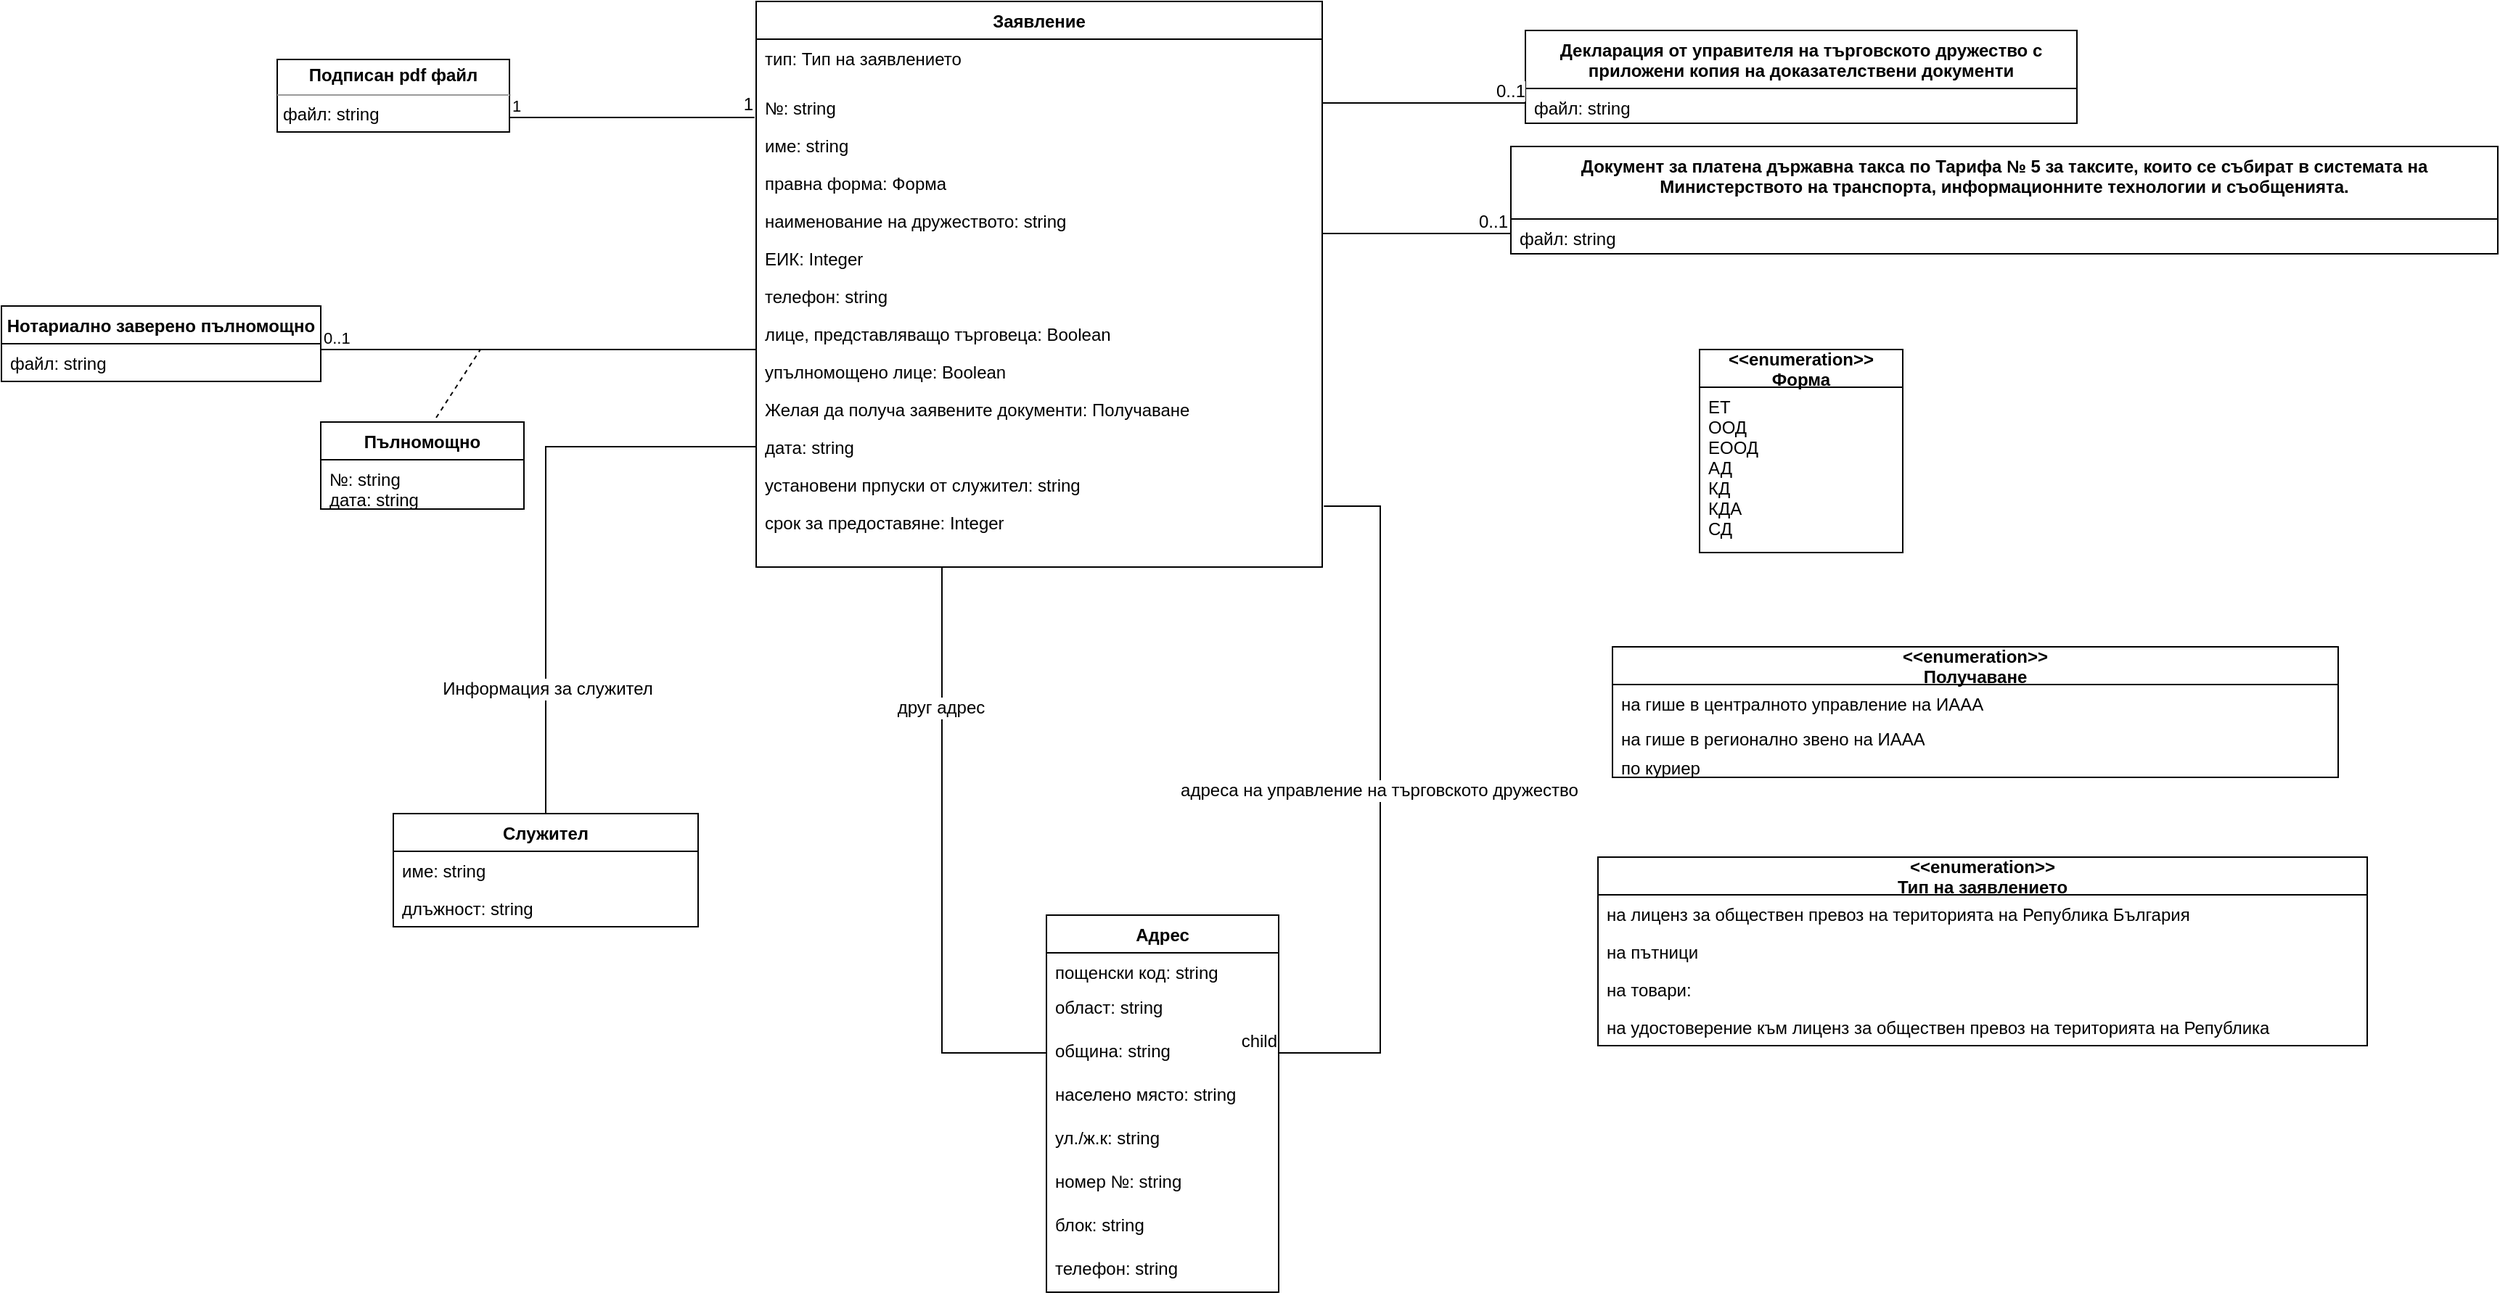 <mxfile version="20.8.10" type="device" pages="4"><diagram id="C5RBs43oDa-KdzZeNtuy" name="диаграма на класовете"><mxGraphModel dx="2640" dy="1124" grid="1" gridSize="10" guides="1" tooltips="1" connect="1" arrows="1" fold="1" page="1" pageScale="1" pageWidth="827" pageHeight="1169" math="0" shadow="0"><root><mxCell id="WIyWlLk6GJQsqaUBKTNV-0"/><mxCell id="WIyWlLk6GJQsqaUBKTNV-1" parent="WIyWlLk6GJQsqaUBKTNV-0"/><mxCell id="zkfFHV4jXpPFQw0GAbJ--0" value="Заявление" style="swimlane;fontStyle=1;align=center;verticalAlign=top;childLayout=stackLayout;horizontal=1;startSize=26;horizontalStack=0;resizeParent=1;resizeLast=0;collapsible=1;marginBottom=0;rounded=0;shadow=0;strokeWidth=1;" parent="WIyWlLk6GJQsqaUBKTNV-1" vertex="1"><mxGeometry x="-130" y="140" width="390" height="390" as="geometry"><mxRectangle x="230" y="140" width="160" height="26" as="alternateBounds"/></mxGeometry></mxCell><mxCell id="zkfFHV4jXpPFQw0GAbJ--1" value="тип: Тип на заявлението" style="text;align=left;verticalAlign=top;spacingLeft=4;spacingRight=4;overflow=hidden;rotatable=0;points=[[0,0.5],[1,0.5]];portConstraint=eastwest;fontStyle=0;whiteSpace=wrap;" parent="zkfFHV4jXpPFQw0GAbJ--0" vertex="1"><mxGeometry y="26" width="390" height="34" as="geometry"/></mxCell><mxCell id="zkfFHV4jXpPFQw0GAbJ--3" value="№: string" style="text;align=left;verticalAlign=top;spacingLeft=4;spacingRight=4;overflow=hidden;rotatable=0;points=[[0,0.5],[1,0.5]];portConstraint=eastwest;rounded=0;shadow=0;html=0;" parent="zkfFHV4jXpPFQw0GAbJ--0" vertex="1"><mxGeometry y="60" width="390" height="26" as="geometry"/></mxCell><mxCell id="zkfFHV4jXpPFQw0GAbJ--5" value="име: string" style="text;align=left;verticalAlign=top;spacingLeft=4;spacingRight=4;overflow=hidden;rotatable=0;points=[[0,0.5],[1,0.5]];portConstraint=eastwest;" parent="zkfFHV4jXpPFQw0GAbJ--0" vertex="1"><mxGeometry y="86" width="390" height="26" as="geometry"/></mxCell><mxCell id="RtmXxjr9FidZpgruW1xO-5" value="правна форма: Форма" style="text;align=left;verticalAlign=top;spacingLeft=4;spacingRight=4;overflow=hidden;rotatable=0;points=[[0,0.5],[1,0.5]];portConstraint=eastwest;" parent="zkfFHV4jXpPFQw0GAbJ--0" vertex="1"><mxGeometry y="112" width="390" height="26" as="geometry"/></mxCell><mxCell id="RtmXxjr9FidZpgruW1xO-6" value="наименование на дружеството: string" style="text;align=left;verticalAlign=top;spacingLeft=4;spacingRight=4;overflow=hidden;rotatable=0;points=[[0,0.5],[1,0.5]];portConstraint=eastwest;fontStyle=0" parent="zkfFHV4jXpPFQw0GAbJ--0" vertex="1"><mxGeometry y="138" width="390" height="26" as="geometry"/></mxCell><mxCell id="RtmXxjr9FidZpgruW1xO-7" value="ЕИК: Integer" style="text;align=left;verticalAlign=top;spacingLeft=4;spacingRight=4;overflow=hidden;rotatable=0;points=[[0,0.5],[1,0.5]];portConstraint=eastwest;fontStyle=0" parent="zkfFHV4jXpPFQw0GAbJ--0" vertex="1"><mxGeometry y="164" width="390" height="26" as="geometry"/></mxCell><mxCell id="RtmXxjr9FidZpgruW1xO-8" value="телефон: string" style="text;align=left;verticalAlign=top;spacingLeft=4;spacingRight=4;overflow=hidden;rotatable=0;points=[[0,0.5],[1,0.5]];portConstraint=eastwest;fontStyle=0" parent="zkfFHV4jXpPFQw0GAbJ--0" vertex="1"><mxGeometry y="190" width="390" height="26" as="geometry"/></mxCell><mxCell id="RtmXxjr9FidZpgruW1xO-9" value="лице, представляващо търговеца: Boolean" style="text;align=left;verticalAlign=top;spacingLeft=4;spacingRight=4;overflow=hidden;rotatable=0;points=[[0,0.5],[1,0.5]];portConstraint=eastwest;fontStyle=0" parent="zkfFHV4jXpPFQw0GAbJ--0" vertex="1"><mxGeometry y="216" width="390" height="26" as="geometry"/></mxCell><mxCell id="RtmXxjr9FidZpgruW1xO-10" value="упълномощено лице: Boolean" style="text;align=left;verticalAlign=top;spacingLeft=4;spacingRight=4;overflow=hidden;rotatable=0;points=[[0,0.5],[1,0.5]];portConstraint=eastwest;fontStyle=0" parent="zkfFHV4jXpPFQw0GAbJ--0" vertex="1"><mxGeometry y="242" width="390" height="26" as="geometry"/></mxCell><mxCell id="RtmXxjr9FidZpgruW1xO-37" value="Желая да получа заявените документи: Получаване" style="text;align=left;verticalAlign=top;spacingLeft=4;spacingRight=4;overflow=hidden;rotatable=0;points=[[0,0.5],[1,0.5]];portConstraint=eastwest;fontStyle=0" parent="zkfFHV4jXpPFQw0GAbJ--0" vertex="1"><mxGeometry y="268" width="390" height="26" as="geometry"/></mxCell><mxCell id="RtmXxjr9FidZpgruW1xO-83" value="дата: string" style="text;align=left;verticalAlign=top;spacingLeft=4;spacingRight=4;overflow=hidden;rotatable=0;points=[[0,0.5],[1,0.5]];portConstraint=eastwest;fontStyle=0" parent="zkfFHV4jXpPFQw0GAbJ--0" vertex="1"><mxGeometry y="294" width="390" height="26" as="geometry"/></mxCell><mxCell id="RtmXxjr9FidZpgruW1xO-121" value="установени прпуски от служител: string" style="text;align=left;verticalAlign=top;spacingLeft=4;spacingRight=4;overflow=hidden;rotatable=0;points=[[0,0.5],[1,0.5]];portConstraint=eastwest;fontStyle=0" parent="zkfFHV4jXpPFQw0GAbJ--0" vertex="1"><mxGeometry y="320" width="390" height="26" as="geometry"/></mxCell><mxCell id="19fRB_Gxa60imTc1T5aD-0" value="срок за предоставяне: Integer" style="text;align=left;verticalAlign=top;spacingLeft=4;spacingRight=4;overflow=hidden;rotatable=0;points=[[0,0.5],[1,0.5]];portConstraint=eastwest;fontStyle=0" parent="zkfFHV4jXpPFQw0GAbJ--0" vertex="1"><mxGeometry y="346" width="390" height="26" as="geometry"/></mxCell><mxCell id="RtmXxjr9FidZpgruW1xO-3" value="&lt;&lt;enumeration&gt;&gt;&#10;Форма" style="swimlane;fontStyle=1;childLayout=stackLayout;horizontal=1;startSize=26;fillColor=none;horizontalStack=0;resizeParent=1;resizeParentMax=0;resizeLast=0;collapsible=1;marginBottom=0;" parent="WIyWlLk6GJQsqaUBKTNV-1" vertex="1"><mxGeometry x="520" y="380" width="140" height="140" as="geometry"/></mxCell><mxCell id="RtmXxjr9FidZpgruW1xO-4" value="ЕТ&#10;ООД&#10;ЕООД&#10;АД&#10;КД&#10;КДА&#10;СД" style="text;strokeColor=none;fillColor=none;align=left;verticalAlign=top;spacingLeft=4;spacingRight=4;overflow=hidden;rotatable=0;points=[[0,0.5],[1,0.5]];portConstraint=eastwest;" parent="RtmXxjr9FidZpgruW1xO-3" vertex="1"><mxGeometry y="26" width="140" height="114" as="geometry"/></mxCell><mxCell id="RtmXxjr9FidZpgruW1xO-12" value="Декларация от управителя на търговското дружество с приложени копия на доказателствени документи" style="swimlane;fontStyle=1;align=center;verticalAlign=top;childLayout=stackLayout;horizontal=1;startSize=40;horizontalStack=0;resizeParent=1;resizeParentMax=0;resizeLast=0;collapsible=1;marginBottom=0;whiteSpace=wrap;" parent="WIyWlLk6GJQsqaUBKTNV-1" vertex="1"><mxGeometry x="400" y="160" width="380" height="64" as="geometry"/></mxCell><mxCell id="RtmXxjr9FidZpgruW1xO-25" value="файл: string" style="text;strokeColor=none;fillColor=none;align=left;verticalAlign=top;spacingLeft=4;spacingRight=4;overflow=hidden;rotatable=0;points=[[0,0.5],[1,0.5]];portConstraint=eastwest;" parent="RtmXxjr9FidZpgruW1xO-12" vertex="1"><mxGeometry y="40" width="380" height="24" as="geometry"/></mxCell><mxCell id="RtmXxjr9FidZpgruW1xO-26" value="Документ за платена държавна такса по Тарифа № 5 за таксите, които се събират в системата на Министерството на транспорта, информационните технологии и съобщенията." style="swimlane;fontStyle=1;align=center;verticalAlign=top;childLayout=stackLayout;horizontal=1;startSize=50;horizontalStack=0;resizeParent=1;resizeParentMax=0;resizeLast=0;collapsible=1;marginBottom=0;whiteSpace=wrap;" parent="WIyWlLk6GJQsqaUBKTNV-1" vertex="1"><mxGeometry x="390" y="240" width="680" height="74" as="geometry"/></mxCell><mxCell id="RtmXxjr9FidZpgruW1xO-27" value="файл: string" style="text;strokeColor=none;fillColor=none;align=left;verticalAlign=top;spacingLeft=4;spacingRight=4;overflow=hidden;rotatable=0;points=[[0,0.5],[1,0.5]];portConstraint=eastwest;" parent="RtmXxjr9FidZpgruW1xO-26" vertex="1"><mxGeometry y="50" width="680" height="24" as="geometry"/></mxCell><mxCell id="RtmXxjr9FidZpgruW1xO-33" value="&lt;&lt;enumeration&gt;&gt;&#10;Получаване" style="swimlane;fontStyle=1;childLayout=stackLayout;horizontal=1;startSize=26;fillColor=none;horizontalStack=0;resizeParent=1;resizeParentMax=0;resizeLast=0;collapsible=1;marginBottom=0;" parent="WIyWlLk6GJQsqaUBKTNV-1" vertex="1"><mxGeometry x="460" y="585" width="500" height="90" as="geometry"/></mxCell><mxCell id="RtmXxjr9FidZpgruW1xO-34" value="на гише в централното управление на ИААА" style="text;strokeColor=none;fillColor=none;align=left;verticalAlign=top;spacingLeft=4;spacingRight=4;overflow=hidden;rotatable=0;points=[[0,0.5],[1,0.5]];portConstraint=eastwest;fontStyle=0" parent="RtmXxjr9FidZpgruW1xO-33" vertex="1"><mxGeometry y="26" width="500" height="24" as="geometry"/></mxCell><mxCell id="RtmXxjr9FidZpgruW1xO-35" value="на гише в регионално звено на ИААА" style="text;strokeColor=none;fillColor=none;align=left;verticalAlign=top;spacingLeft=4;spacingRight=4;overflow=hidden;rotatable=0;points=[[0,0.5],[1,0.5]];portConstraint=eastwest;fontStyle=0;whiteSpace=wrap;" parent="RtmXxjr9FidZpgruW1xO-33" vertex="1"><mxGeometry y="50" width="500" height="20" as="geometry"/></mxCell><mxCell id="RtmXxjr9FidZpgruW1xO-96" value="по куриер" style="text;strokeColor=none;fillColor=none;align=left;verticalAlign=top;spacingLeft=4;spacingRight=4;overflow=hidden;rotatable=0;points=[[0,0.5],[1,0.5]];portConstraint=eastwest;fontStyle=0;whiteSpace=wrap;" parent="RtmXxjr9FidZpgruW1xO-33" vertex="1"><mxGeometry y="70" width="500" height="20" as="geometry"/></mxCell><mxCell id="RtmXxjr9FidZpgruW1xO-39" value="Адрес" style="swimlane;fontStyle=1;align=center;verticalAlign=top;childLayout=stackLayout;horizontal=1;startSize=26;horizontalStack=0;resizeParent=1;resizeParentMax=0;resizeLast=0;collapsible=1;marginBottom=0;" parent="WIyWlLk6GJQsqaUBKTNV-1" vertex="1"><mxGeometry x="70" y="770" width="160" height="260" as="geometry"/></mxCell><mxCell id="RtmXxjr9FidZpgruW1xO-40" value="пощенски код: string" style="text;strokeColor=none;fillColor=none;align=left;verticalAlign=top;spacingLeft=4;spacingRight=4;overflow=hidden;rotatable=0;points=[[0,0.5],[1,0.5]];portConstraint=eastwest;" parent="RtmXxjr9FidZpgruW1xO-39" vertex="1"><mxGeometry y="26" width="160" height="24" as="geometry"/></mxCell><mxCell id="RtmXxjr9FidZpgruW1xO-49" value="област: string" style="text;strokeColor=none;fillColor=none;align=left;verticalAlign=top;spacingLeft=4;spacingRight=4;overflow=hidden;rotatable=0;points=[[0,0.5],[1,0.5]];portConstraint=eastwest;" parent="RtmXxjr9FidZpgruW1xO-39" vertex="1"><mxGeometry y="50" width="160" height="30" as="geometry"/></mxCell><mxCell id="RtmXxjr9FidZpgruW1xO-50" value="община: string" style="text;strokeColor=none;fillColor=none;align=left;verticalAlign=top;spacingLeft=4;spacingRight=4;overflow=hidden;rotatable=0;points=[[0,0.5],[1,0.5]];portConstraint=eastwest;" parent="RtmXxjr9FidZpgruW1xO-39" vertex="1"><mxGeometry y="80" width="160" height="30" as="geometry"/></mxCell><mxCell id="RtmXxjr9FidZpgruW1xO-51" value="населено място: string" style="text;strokeColor=none;fillColor=none;align=left;verticalAlign=top;spacingLeft=4;spacingRight=4;overflow=hidden;rotatable=0;points=[[0,0.5],[1,0.5]];portConstraint=eastwest;" parent="RtmXxjr9FidZpgruW1xO-39" vertex="1"><mxGeometry y="110" width="160" height="30" as="geometry"/></mxCell><mxCell id="RtmXxjr9FidZpgruW1xO-52" value="ул./ж.к: string " style="text;strokeColor=none;fillColor=none;align=left;verticalAlign=top;spacingLeft=4;spacingRight=4;overflow=hidden;rotatable=0;points=[[0,0.5],[1,0.5]];portConstraint=eastwest;" parent="RtmXxjr9FidZpgruW1xO-39" vertex="1"><mxGeometry y="140" width="160" height="30" as="geometry"/></mxCell><mxCell id="RtmXxjr9FidZpgruW1xO-53" value="номер №: string" style="text;strokeColor=none;fillColor=none;align=left;verticalAlign=top;spacingLeft=4;spacingRight=4;overflow=hidden;rotatable=0;points=[[0,0.5],[1,0.5]];portConstraint=eastwest;" parent="RtmXxjr9FidZpgruW1xO-39" vertex="1"><mxGeometry y="170" width="160" height="30" as="geometry"/></mxCell><mxCell id="RtmXxjr9FidZpgruW1xO-54" value="блок: string" style="text;strokeColor=none;fillColor=none;align=left;verticalAlign=top;spacingLeft=4;spacingRight=4;overflow=hidden;rotatable=0;points=[[0,0.5],[1,0.5]];portConstraint=eastwest;" parent="RtmXxjr9FidZpgruW1xO-39" vertex="1"><mxGeometry y="200" width="160" height="30" as="geometry"/></mxCell><mxCell id="RtmXxjr9FidZpgruW1xO-55" value="телефон: string" style="text;strokeColor=none;fillColor=none;align=left;verticalAlign=top;spacingLeft=4;spacingRight=4;overflow=hidden;rotatable=0;points=[[0,0.5],[1,0.5]];portConstraint=eastwest;" parent="RtmXxjr9FidZpgruW1xO-39" vertex="1"><mxGeometry y="230" width="160" height="30" as="geometry"/></mxCell><mxCell id="RtmXxjr9FidZpgruW1xO-69" value="" style="endArrow=none;html=1;edgeStyle=orthogonalEdgeStyle;rounded=0;fontSize=12;entryX=0;entryY=0.5;entryDx=0;entryDy=0;" parent="WIyWlLk6GJQsqaUBKTNV-1" target="RtmXxjr9FidZpgruW1xO-50" edge="1"><mxGeometry relative="1" as="geometry"><mxPoint x="-2" y="530" as="sourcePoint"/><mxPoint x="-60" y="810" as="targetPoint"/><Array as="points"><mxPoint x="-2" y="865"/></Array></mxGeometry></mxCell><mxCell id="RtmXxjr9FidZpgruW1xO-72" value="друг адрес" style="edgeLabel;html=1;align=center;verticalAlign=middle;resizable=0;points=[];fontSize=12;" parent="RtmXxjr9FidZpgruW1xO-69" vertex="1" connectable="0"><mxGeometry x="-0.525" y="-1" relative="1" as="geometry"><mxPoint as="offset"/></mxGeometry></mxCell><mxCell id="RtmXxjr9FidZpgruW1xO-76" value="" style="endArrow=none;html=1;edgeStyle=orthogonalEdgeStyle;rounded=0;fontSize=12;" parent="WIyWlLk6GJQsqaUBKTNV-1" edge="1"><mxGeometry relative="1" as="geometry"><mxPoint x="260" y="283" as="sourcePoint"/><mxPoint x="390" y="280" as="targetPoint"/><Array as="points"><mxPoint x="260" y="300"/><mxPoint x="390" y="300"/></Array></mxGeometry></mxCell><mxCell id="RtmXxjr9FidZpgruW1xO-78" value="0..1" style="edgeLabel;resizable=0;html=1;align=right;verticalAlign=bottom;fontSize=12;" parent="RtmXxjr9FidZpgruW1xO-76" connectable="0" vertex="1"><mxGeometry x="1" relative="1" as="geometry"><mxPoint x="-2" y="20" as="offset"/></mxGeometry></mxCell><mxCell id="RtmXxjr9FidZpgruW1xO-79" value="" style="endArrow=none;html=1;edgeStyle=orthogonalEdgeStyle;rounded=0;fontSize=12;entryX=0;entryY=0.5;entryDx=0;entryDy=0;" parent="WIyWlLk6GJQsqaUBKTNV-1" target="RtmXxjr9FidZpgruW1xO-25" edge="1"><mxGeometry relative="1" as="geometry"><mxPoint x="260" y="210" as="sourcePoint"/><mxPoint x="370" y="210" as="targetPoint"/><Array as="points"><mxPoint x="400" y="210"/></Array></mxGeometry></mxCell><mxCell id="RtmXxjr9FidZpgruW1xO-81" value="0..1" style="edgeLabel;resizable=0;html=1;align=right;verticalAlign=bottom;fontSize=12;" parent="RtmXxjr9FidZpgruW1xO-79" connectable="0" vertex="1"><mxGeometry x="1" relative="1" as="geometry"><mxPoint y="-2" as="offset"/></mxGeometry></mxCell><mxCell id="RtmXxjr9FidZpgruW1xO-84" value="&lt;p style=&quot;margin:0px;margin-top:4px;text-align:center;&quot;&gt;&lt;b&gt;Подписан pdf файл&lt;/b&gt;&lt;/p&gt;&lt;hr size=&quot;1&quot;&gt;&lt;p style=&quot;margin:0px;margin-left:4px;&quot;&gt;файл: string&lt;/p&gt;" style="verticalAlign=top;align=left;overflow=fill;fontSize=12;fontFamily=Helvetica;html=1;" parent="WIyWlLk6GJQsqaUBKTNV-1" vertex="1"><mxGeometry x="-460" y="180" width="160" height="50" as="geometry"/></mxCell><mxCell id="RtmXxjr9FidZpgruW1xO-85" value="1" style="edgeLabel;resizable=0;html=1;align=left;verticalAlign=bottom;" parent="WIyWlLk6GJQsqaUBKTNV-1" connectable="0" vertex="1"><mxGeometry x="-300" y="220" as="geometry"/></mxCell><mxCell id="RtmXxjr9FidZpgruW1xO-92" value="" style="endArrow=none;html=1;edgeStyle=orthogonalEdgeStyle;rounded=0;fontSize=12;entryX=-0.003;entryY=0.769;entryDx=0;entryDy=0;entryPerimeter=0;" parent="WIyWlLk6GJQsqaUBKTNV-1" edge="1"><mxGeometry relative="1" as="geometry"><mxPoint x="-300" y="220" as="sourcePoint"/><mxPoint x="-131.17" y="219.994" as="targetPoint"/></mxGeometry></mxCell><mxCell id="RtmXxjr9FidZpgruW1xO-94" value="1" style="edgeLabel;resizable=0;html=1;align=right;verticalAlign=bottom;fontSize=12;" parent="RtmXxjr9FidZpgruW1xO-92" connectable="0" vertex="1"><mxGeometry x="1" relative="1" as="geometry"/></mxCell><mxCell id="RtmXxjr9FidZpgruW1xO-97" value="Нотариално заверено пълномощно" style="swimlane;fontStyle=1;childLayout=stackLayout;horizontal=1;startSize=26;fillColor=none;horizontalStack=0;resizeParent=1;resizeParentMax=0;resizeLast=0;collapsible=1;marginBottom=0;" parent="WIyWlLk6GJQsqaUBKTNV-1" vertex="1"><mxGeometry x="-650" y="350" width="220" height="52" as="geometry"/></mxCell><mxCell id="RtmXxjr9FidZpgruW1xO-98" value="файл: string" style="text;strokeColor=none;fillColor=none;align=left;verticalAlign=top;spacingLeft=4;spacingRight=4;overflow=hidden;rotatable=0;points=[[0,0.5],[1,0.5]];portConstraint=eastwest;" parent="RtmXxjr9FidZpgruW1xO-97" vertex="1"><mxGeometry y="26" width="220" height="26" as="geometry"/></mxCell><mxCell id="RtmXxjr9FidZpgruW1xO-99" value="0..1" style="edgeLabel;resizable=0;html=1;align=left;verticalAlign=bottom;" parent="WIyWlLk6GJQsqaUBKTNV-1" connectable="0" vertex="1"><mxGeometry x="-430" y="380" as="geometry"/></mxCell><mxCell id="RtmXxjr9FidZpgruW1xO-100" value="Пълномощно" style="swimlane;fontStyle=1;childLayout=stackLayout;horizontal=1;startSize=26;fillColor=none;horizontalStack=0;resizeParent=1;resizeParentMax=0;resizeLast=0;collapsible=1;marginBottom=0;" parent="WIyWlLk6GJQsqaUBKTNV-1" vertex="1"><mxGeometry x="-430" y="430" width="140" height="60" as="geometry"/></mxCell><mxCell id="RtmXxjr9FidZpgruW1xO-101" value="№: string&#10;дата: string" style="text;strokeColor=none;fillColor=none;align=left;verticalAlign=top;spacingLeft=4;spacingRight=4;overflow=hidden;rotatable=0;points=[[0,0.5],[1,0.5]];portConstraint=eastwest;" parent="RtmXxjr9FidZpgruW1xO-100" vertex="1"><mxGeometry y="26" width="140" height="34" as="geometry"/></mxCell><mxCell id="RtmXxjr9FidZpgruW1xO-102" value="" style="endArrow=none;dashed=1;html=1;rounded=0;exitX=0.568;exitY=-0.05;exitDx=0;exitDy=0;exitPerimeter=0;" parent="WIyWlLk6GJQsqaUBKTNV-1" source="RtmXxjr9FidZpgruW1xO-100" edge="1"><mxGeometry width="50" height="50" relative="1" as="geometry"><mxPoint x="-320" y="440" as="sourcePoint"/><mxPoint x="-320" y="380" as="targetPoint"/></mxGeometry></mxCell><mxCell id="RtmXxjr9FidZpgruW1xO-103" value="" style="endArrow=none;html=1;edgeStyle=orthogonalEdgeStyle;rounded=0;fontSize=12;entryX=0;entryY=0.5;entryDx=0;entryDy=0;exitX=1;exitY=0.5;exitDx=0;exitDy=0;" parent="WIyWlLk6GJQsqaUBKTNV-1" source="RtmXxjr9FidZpgruW1xO-98" target="RtmXxjr9FidZpgruW1xO-6" edge="1"><mxGeometry relative="1" as="geometry"><mxPoint x="-420" y="390" as="sourcePoint"/><mxPoint x="-260" y="390" as="targetPoint"/><Array as="points"><mxPoint x="-430" y="380"/><mxPoint x="-130" y="380"/></Array></mxGeometry></mxCell><mxCell id="RtmXxjr9FidZpgruW1xO-106" value="Служител" style="swimlane;fontStyle=1;align=center;verticalAlign=top;childLayout=stackLayout;horizontal=1;startSize=26;horizontalStack=0;resizeParent=1;resizeParentMax=0;resizeLast=0;collapsible=1;marginBottom=0;fontSize=12;" parent="WIyWlLk6GJQsqaUBKTNV-1" vertex="1"><mxGeometry x="-380" y="700" width="210" height="78" as="geometry"/></mxCell><mxCell id="RtmXxjr9FidZpgruW1xO-107" value="име: string" style="text;strokeColor=none;fillColor=none;align=left;verticalAlign=top;spacingLeft=4;spacingRight=4;overflow=hidden;rotatable=0;points=[[0,0.5],[1,0.5]];portConstraint=eastwest;fontSize=12;" parent="RtmXxjr9FidZpgruW1xO-106" vertex="1"><mxGeometry y="26" width="210" height="26" as="geometry"/></mxCell><mxCell id="RtmXxjr9FidZpgruW1xO-109" value="длъжност: string" style="text;strokeColor=none;fillColor=none;align=left;verticalAlign=top;spacingLeft=4;spacingRight=4;overflow=hidden;rotatable=0;points=[[0,0.5],[1,0.5]];portConstraint=eastwest;fontSize=12;" parent="RtmXxjr9FidZpgruW1xO-106" vertex="1"><mxGeometry y="52" width="210" height="26" as="geometry"/></mxCell><mxCell id="RtmXxjr9FidZpgruW1xO-112" value="" style="endArrow=none;html=1;edgeStyle=orthogonalEdgeStyle;rounded=0;fontSize=12;entryX=1;entryY=0.5;entryDx=0;entryDy=0;exitX=1.003;exitY=0.077;exitDx=0;exitDy=0;exitPerimeter=0;" parent="WIyWlLk6GJQsqaUBKTNV-1" source="19fRB_Gxa60imTc1T5aD-0" target="RtmXxjr9FidZpgruW1xO-50" edge="1"><mxGeometry relative="1" as="geometry"><mxPoint x="260" y="597" as="sourcePoint"/><mxPoint x="330" y="650" as="targetPoint"/><Array as="points"><mxPoint x="300" y="488"/><mxPoint x="300" y="865"/></Array></mxGeometry></mxCell><mxCell id="RtmXxjr9FidZpgruW1xO-114" value="child" style="edgeLabel;resizable=0;html=1;align=right;verticalAlign=bottom;fontSize=12;" parent="RtmXxjr9FidZpgruW1xO-112" connectable="0" vertex="1"><mxGeometry x="1" relative="1" as="geometry"/></mxCell><mxCell id="RtmXxjr9FidZpgruW1xO-115" value="адреса на управление на търговското дружество" style="edgeLabel;html=1;align=center;verticalAlign=middle;resizable=0;points=[];fontSize=12;" parent="RtmXxjr9FidZpgruW1xO-112" vertex="1" connectable="0"><mxGeometry x="-0.032" y="-1" relative="1" as="geometry"><mxPoint as="offset"/></mxGeometry></mxCell><mxCell id="RtmXxjr9FidZpgruW1xO-117" value="" style="endArrow=none;html=1;edgeStyle=orthogonalEdgeStyle;rounded=0;fontSize=12;entryX=0;entryY=0.5;entryDx=0;entryDy=0;exitX=0.5;exitY=0;exitDx=0;exitDy=0;" parent="WIyWlLk6GJQsqaUBKTNV-1" source="RtmXxjr9FidZpgruW1xO-106" target="RtmXxjr9FidZpgruW1xO-83" edge="1"><mxGeometry relative="1" as="geometry"><mxPoint x="-380" y="660" as="sourcePoint"/><mxPoint x="-220" y="660" as="targetPoint"/></mxGeometry></mxCell><mxCell id="RtmXxjr9FidZpgruW1xO-120" value="Информация за служител" style="edgeLabel;html=1;align=center;verticalAlign=middle;resizable=0;points=[];fontSize=12;" parent="RtmXxjr9FidZpgruW1xO-117" vertex="1" connectable="0"><mxGeometry x="-0.567" y="-1" relative="1" as="geometry"><mxPoint as="offset"/></mxGeometry></mxCell><mxCell id="gvmXZsagqFPeD4ZjIEXV-0" value="&lt;&lt;enumeration&gt;&gt;&#10;Тип на заявлението" style="swimlane;fontStyle=1;childLayout=stackLayout;horizontal=1;startSize=26;fillColor=none;horizontalStack=0;resizeParent=1;resizeParentMax=0;resizeLast=0;collapsible=1;marginBottom=0;" vertex="1" parent="WIyWlLk6GJQsqaUBKTNV-1"><mxGeometry x="450" y="730" width="530" height="130" as="geometry"/></mxCell><mxCell id="gvmXZsagqFPeD4ZjIEXV-1" value="на лиценз за обществен превоз на територията на Република България" style="text;strokeColor=none;fillColor=none;align=left;verticalAlign=top;spacingLeft=4;spacingRight=4;overflow=hidden;rotatable=0;points=[[0,0.5],[1,0.5]];portConstraint=eastwest;" vertex="1" parent="gvmXZsagqFPeD4ZjIEXV-0"><mxGeometry y="26" width="530" height="26" as="geometry"/></mxCell><mxCell id="gvmXZsagqFPeD4ZjIEXV-2" value="на пътници" style="text;strokeColor=none;fillColor=none;align=left;verticalAlign=top;spacingLeft=4;spacingRight=4;overflow=hidden;rotatable=0;points=[[0,0.5],[1,0.5]];portConstraint=eastwest;" vertex="1" parent="gvmXZsagqFPeD4ZjIEXV-0"><mxGeometry y="52" width="530" height="26" as="geometry"/></mxCell><mxCell id="gvmXZsagqFPeD4ZjIEXV-3" value="на товари:" style="text;strokeColor=none;fillColor=none;align=left;verticalAlign=top;spacingLeft=4;spacingRight=4;overflow=hidden;rotatable=0;points=[[0,0.5],[1,0.5]];portConstraint=eastwest;" vertex="1" parent="gvmXZsagqFPeD4ZjIEXV-0"><mxGeometry y="78" width="530" height="26" as="geometry"/></mxCell><mxCell id="gvmXZsagqFPeD4ZjIEXV-4" value="на удостоверение към лиценз за обществен превоз на територията на Република" style="text;strokeColor=none;fillColor=none;align=left;verticalAlign=top;spacingLeft=4;spacingRight=4;overflow=hidden;rotatable=0;points=[[0,0.5],[1,0.5]];portConstraint=eastwest;" vertex="1" parent="gvmXZsagqFPeD4ZjIEXV-0"><mxGeometry y="104" width="530" height="26" as="geometry"/></mxCell></root></mxGraphModel></diagram><diagram id="pNGibqzVx7HPJwb0xnjN" name="диаграма на състоянията"><mxGraphModel dx="1360" dy="843" grid="1" gridSize="10" guides="1" tooltips="1" connect="1" arrows="1" fold="1" page="1" pageScale="1" pageWidth="850" pageHeight="1100" math="0" shadow="0"><root><mxCell id="0"/><mxCell id="1" parent="0"/><mxCell id="z1svLO_iV3yL5Tf8iut2-1" value="" style="edgeStyle=orthogonalEdgeStyle;html=1;verticalAlign=bottom;endArrow=open;endSize=8;strokeColor=#ff0000;rounded=0;" parent="1" edge="1"><mxGeometry relative="1" as="geometry"><mxPoint x="405" y="120" as="targetPoint"/><mxPoint x="405" y="60" as="sourcePoint"/></mxGeometry></mxCell><mxCell id="z1svLO_iV3yL5Tf8iut2-2" value="Подадено" style="rounded=1;whiteSpace=wrap;html=1;arcSize=40;fontColor=#000000;fillColor=#ffffc0;strokeColor=#ff0000;" parent="1" vertex="1"><mxGeometry x="345" y="120" width="120" height="40" as="geometry"/></mxCell><mxCell id="z1svLO_iV3yL5Tf8iut2-3" value="" style="edgeStyle=orthogonalEdgeStyle;html=1;verticalAlign=bottom;endArrow=open;endSize=8;strokeColor=#ff0000;rounded=0;" parent="1" source="z1svLO_iV3yL5Tf8iut2-2" edge="1"><mxGeometry relative="1" as="geometry"><mxPoint x="405" y="220" as="targetPoint"/></mxGeometry></mxCell><mxCell id="z1svLO_iV3yL5Tf8iut2-4" value="Проверено" style="rounded=1;whiteSpace=wrap;html=1;arcSize=40;fontColor=#000000;fillColor=#ffffc0;strokeColor=#ff0000;" parent="1" vertex="1"><mxGeometry x="345" y="320" width="120" height="40" as="geometry"/></mxCell><mxCell id="z1svLO_iV3yL5Tf8iut2-5" value="" style="edgeStyle=orthogonalEdgeStyle;html=1;verticalAlign=bottom;endArrow=open;endSize=8;strokeColor=#ff0000;rounded=0;entryX=0.5;entryY=0;entryDx=0;entryDy=0;" parent="1" source="z1svLO_iV3yL5Tf8iut2-4" target="z1svLO_iV3yL5Tf8iut2-16" edge="1"><mxGeometry relative="1" as="geometry"><mxPoint x="400" y="510" as="targetPoint"/><Array as="points"><mxPoint x="405" y="440"/></Array></mxGeometry></mxCell><mxCell id="z1svLO_iV3yL5Tf8iut2-6" value="" style="rhombus;whiteSpace=wrap;html=1;fillColor=#ffffc0;strokeColor=#ff0000;" parent="1" vertex="1"><mxGeometry x="365" y="220" width="80" height="40" as="geometry"/></mxCell><mxCell id="z1svLO_iV3yL5Tf8iut2-7" value="" style="edgeStyle=orthogonalEdgeStyle;html=1;align=left;verticalAlign=bottom;endArrow=open;endSize=8;strokeColor=#ff0000;rounded=0;" parent="1" source="z1svLO_iV3yL5Tf8iut2-6" edge="1"><mxGeometry x="-1" relative="1" as="geometry"><mxPoint x="610" y="240" as="targetPoint"/></mxGeometry></mxCell><mxCell id="z1svLO_iV3yL5Tf8iut2-8" value="[не отговаря]" style="edgeLabel;html=1;align=center;verticalAlign=middle;resizable=0;points=[];" parent="z1svLO_iV3yL5Tf8iut2-7" vertex="1" connectable="0"><mxGeometry x="-0.289" relative="1" as="geometry"><mxPoint as="offset"/></mxGeometry></mxCell><mxCell id="z1svLO_iV3yL5Tf8iut2-9" value="" style="edgeStyle=orthogonalEdgeStyle;html=1;align=left;verticalAlign=top;endArrow=open;endSize=8;strokeColor=#ff0000;rounded=0;" parent="1" source="z1svLO_iV3yL5Tf8iut2-6" target="z1svLO_iV3yL5Tf8iut2-4" edge="1"><mxGeometry x="-1" relative="1" as="geometry"><mxPoint x="80" y="460" as="targetPoint"/></mxGeometry></mxCell><mxCell id="z1svLO_iV3yL5Tf8iut2-10" value="[отговаря]" style="edgeLabel;html=1;align=center;verticalAlign=middle;resizable=0;points=[];" parent="z1svLO_iV3yL5Tf8iut2-9" vertex="1" connectable="0"><mxGeometry x="-0.074" y="2" relative="1" as="geometry"><mxPoint as="offset"/></mxGeometry></mxCell><mxCell id="z1svLO_iV3yL5Tf8iut2-15" value="" style="ellipse;html=1;shape=endState;fillColor=#000000;strokeColor=#ff0000;" parent="1" vertex="1"><mxGeometry x="610" y="225" width="30" height="30" as="geometry"/></mxCell><mxCell id="z1svLO_iV3yL5Tf8iut2-16" value="Издаден дубликат на удостоверение" style="rounded=1;whiteSpace=wrap;html=1;arcSize=40;fontColor=#000000;fillColor=#ffffc0;strokeColor=#ff0000;" parent="1" vertex="1"><mxGeometry x="337.5" y="440" width="135" height="50" as="geometry"/></mxCell><mxCell id="z1svLO_iV3yL5Tf8iut2-17" value="" style="edgeStyle=orthogonalEdgeStyle;html=1;verticalAlign=bottom;endArrow=open;endSize=8;strokeColor=#ff0000;rounded=0;" parent="1" source="z1svLO_iV3yL5Tf8iut2-16" edge="1"><mxGeometry relative="1" as="geometry"><mxPoint x="405" y="590" as="targetPoint"/></mxGeometry></mxCell><mxCell id="z1svLO_iV3yL5Tf8iut2-18" value="" style="ellipse;html=1;shape=endState;fillColor=#000000;strokeColor=#ff0000;" parent="1" vertex="1"><mxGeometry x="390" y="590" width="30" height="30" as="geometry"/></mxCell><mxCell id="z1svLO_iV3yL5Tf8iut2-19" value="" style="ellipse;html=1;shape=startState;fillColor=#000000;strokeColor=#ff0000;" parent="1" vertex="1"><mxGeometry x="390" y="30" width="30" height="30" as="geometry"/></mxCell></root></mxGraphModel></diagram><diagram id="v6vQpY1aEsG6JJxeaYWd" name="use case diagram"><mxGraphModel dx="2210" dy="843" grid="1" gridSize="10" guides="1" tooltips="1" connect="1" arrows="1" fold="1" page="1" pageScale="1" pageWidth="850" pageHeight="1100" math="0" shadow="0"><root><mxCell id="0"/><mxCell id="1" parent="0"/><mxCell id="cXO_lXcya0CH-3zVD4B1-4" style="edgeStyle=orthogonalEdgeStyle;rounded=0;orthogonalLoop=1;jettySize=auto;html=1;fontSize=12;" parent="1" source="cXO_lXcya0CH-3zVD4B1-1" target="cXO_lXcya0CH-3zVD4B1-2" edge="1"><mxGeometry relative="1" as="geometry"/></mxCell><mxCell id="cXO_lXcya0CH-3zVD4B1-1" value="Заявител" style="shape=umlActor;verticalLabelPosition=bottom;verticalAlign=top;html=1;fontSize=12;" parent="1" vertex="1"><mxGeometry x="60" y="360" width="30" height="60" as="geometry"/></mxCell><mxCell id="cXO_lXcya0CH-3zVD4B1-2" value="Издаване на дубликат" style="ellipse;whiteSpace=wrap;html=1;fontSize=12;" parent="1" vertex="1"><mxGeometry x="300" y="355" width="140" height="70" as="geometry"/></mxCell><mxCell id="cXO_lXcya0CH-3zVD4B1-16" value="Проверка на заявлението и придружаващите го документи" style="ellipse;whiteSpace=wrap;html=1;" parent="1" vertex="1"><mxGeometry x="50" y="231.11" width="140" height="70" as="geometry"/></mxCell><mxCell id="cXO_lXcya0CH-3zVD4B1-17" value="&amp;lt;&amp;lt;include&amp;gt;&amp;gt;" style="endArrow=open;endSize=12;dashed=1;html=1;entryX=0.989;entryY=0.607;entryDx=0;entryDy=0;entryPerimeter=0;" parent="1" target="cXO_lXcya0CH-3zVD4B1-16" edge="1"><mxGeometry width="160" relative="1" as="geometry"><mxPoint x="333.389" y="354.998" as="sourcePoint"/><mxPoint x="310" y="321.11" as="targetPoint"/></mxGeometry></mxCell><mxCell id="cXO_lXcya0CH-3zVD4B1-18" style="edgeStyle=orthogonalEdgeStyle;rounded=0;orthogonalLoop=1;jettySize=auto;html=1;entryX=0.5;entryY=0;entryDx=0;entryDy=0;" parent="1" source="cXO_lXcya0CH-3zVD4B1-19" target="cXO_lXcya0CH-3zVD4B1-16" edge="1"><mxGeometry relative="1" as="geometry"/></mxCell><mxCell id="cXO_lXcya0CH-3zVD4B1-19" value="Служител" style="shape=umlActor;verticalLabelPosition=bottom;verticalAlign=top;html=1;" parent="1" vertex="1"><mxGeometry x="105" y="111.11" width="30" height="60" as="geometry"/></mxCell><mxCell id="cXO_lXcya0CH-3zVD4B1-21" value="Проверка на заявлението" style="ellipse;whiteSpace=wrap;html=1;" parent="1" vertex="1"><mxGeometry x="-130" y="131.11" width="140" height="70" as="geometry"/></mxCell><mxCell id="cXO_lXcya0CH-3zVD4B1-22" value="&amp;lt;&amp;lt;include&amp;gt;&amp;gt;" style="endArrow=open;endSize=12;dashed=1;html=1;exitX=0;exitY=0;exitDx=0;exitDy=0;entryX=1;entryY=1;entryDx=0;entryDy=0;" parent="1" source="cXO_lXcya0CH-3zVD4B1-16" target="cXO_lXcya0CH-3zVD4B1-21" edge="1"><mxGeometry width="160" relative="1" as="geometry"><mxPoint x="-160" y="251.11" as="sourcePoint"/><mxPoint y="251.11" as="targetPoint"/></mxGeometry></mxCell><mxCell id="cXO_lXcya0CH-3zVD4B1-23" value="Проверка на придружаващите документи" style="ellipse;whiteSpace=wrap;html=1;" parent="1" vertex="1"><mxGeometry x="-200" y="261.11" width="140" height="70" as="geometry"/></mxCell><mxCell id="cXO_lXcya0CH-3zVD4B1-24" value="&amp;lt;&amp;lt;include&amp;gt;&amp;gt;" style="endArrow=open;endSize=12;dashed=1;html=1;" parent="1" source="cXO_lXcya0CH-3zVD4B1-16" target="cXO_lXcya0CH-3zVD4B1-23" edge="1"><mxGeometry width="160" relative="1" as="geometry"><mxPoint x="-180" y="351.11" as="sourcePoint"/><mxPoint x="-20" y="351.11" as="targetPoint"/></mxGeometry></mxCell><mxCell id="cXO_lXcya0CH-3zVD4B1-25" value="Отказ за издаване на дубликат" style="ellipse;whiteSpace=wrap;html=1;fontSize=12;" parent="1" vertex="1"><mxGeometry x="310" y="191.11" width="140" height="70" as="geometry"/></mxCell><mxCell id="cXO_lXcya0CH-3zVD4B1-27" value="Издаване на заповед за прекатяване на процедурата" style="ellipse;whiteSpace=wrap;html=1;fontSize=12;" parent="1" vertex="1"><mxGeometry x="285" y="30" width="165" height="80" as="geometry"/></mxCell><mxCell id="cXO_lXcya0CH-3zVD4B1-28" value="Уведомяване на подателя" style="ellipse;whiteSpace=wrap;html=1;fontSize=12;" parent="1" vertex="1"><mxGeometry x="560" y="61.11" width="140" height="70" as="geometry"/></mxCell><mxCell id="cXO_lXcya0CH-3zVD4B1-29" value="&amp;lt;&amp;lt;include&amp;gt;&amp;gt;" style="endArrow=open;endSize=12;dashed=1;html=1;entryX=0.989;entryY=0.607;entryDx=0;entryDy=0;entryPerimeter=0;" parent="1" source="cXO_lXcya0CH-3zVD4B1-2" edge="1"><mxGeometry width="160" relative="1" as="geometry"><mxPoint x="514.929" y="342.508" as="sourcePoint"/><mxPoint x="370" y="261.11" as="targetPoint"/></mxGeometry></mxCell><mxCell id="cXO_lXcya0CH-3zVD4B1-30" value="&amp;lt;&amp;lt;include&amp;gt;&amp;gt;" style="endArrow=open;endSize=12;dashed=1;html=1;entryX=0.989;entryY=0.607;entryDx=0;entryDy=0;entryPerimeter=0;" parent="1" edge="1"><mxGeometry x="-0.034" width="160" relative="1" as="geometry"><mxPoint x="370" y="190" as="sourcePoint"/><mxPoint x="369.5" y="107.22" as="targetPoint"/><mxPoint as="offset"/></mxGeometry></mxCell><mxCell id="cXO_lXcya0CH-3zVD4B1-31" value="&amp;lt;&amp;lt;include&amp;gt;&amp;gt;" style="endArrow=open;endSize=12;dashed=1;html=1;entryX=0.014;entryY=0.313;entryDx=0;entryDy=0;entryPerimeter=0;exitX=1;exitY=0.5;exitDx=0;exitDy=0;" parent="1" source="cXO_lXcya0CH-3zVD4B1-27" target="cXO_lXcya0CH-3zVD4B1-28" edge="1"><mxGeometry width="160" relative="1" as="geometry"><mxPoint x="480" y="133.89" as="sourcePoint"/><mxPoint x="480" y="40.0" as="targetPoint"/></mxGeometry></mxCell><mxCell id="cXO_lXcya0CH-3zVD4B1-36" style="edgeStyle=orthogonalEdgeStyle;rounded=0;orthogonalLoop=1;jettySize=auto;html=1;entryX=1;entryY=0.5;entryDx=0;entryDy=0;fontSize=12;" parent="1" source="cXO_lXcya0CH-3zVD4B1-33" target="cXO_lXcya0CH-3zVD4B1-25" edge="1"><mxGeometry relative="1" as="geometry"/></mxCell><mxCell id="cXO_lXcya0CH-3zVD4B1-33" value="Директор" style="shape=umlActor;verticalLabelPosition=bottom;verticalAlign=top;html=1;fontSize=12;" parent="1" vertex="1"><mxGeometry x="640" y="196.11" width="30" height="60" as="geometry"/></mxCell><mxCell id="cXO_lXcya0CH-3zVD4B1-39" value="Предоставяне на дубликат" style="ellipse;whiteSpace=wrap;html=1;fontSize=12;" parent="1" vertex="1"><mxGeometry x="460" y="470" width="140" height="70" as="geometry"/></mxCell><mxCell id="cXO_lXcya0CH-3zVD4B1-42" value="Служител" style="shape=umlActor;verticalLabelPosition=bottom;verticalAlign=top;html=1;fontSize=12;" parent="1" vertex="1"><mxGeometry x="710" y="480" width="30" height="60" as="geometry"/></mxCell><mxCell id="cXO_lXcya0CH-3zVD4B1-43" value="" style="endArrow=none;html=1;edgeStyle=orthogonalEdgeStyle;rounded=0;fontSize=12;" parent="1" edge="1"><mxGeometry relative="1" as="geometry"><mxPoint x="600" y="500" as="sourcePoint"/><mxPoint x="710" y="500" as="targetPoint"/></mxGeometry></mxCell><mxCell id="cXO_lXcya0CH-3zVD4B1-46" value="&amp;lt;&amp;lt;include&amp;gt;&amp;gt;" style="endArrow=open;endSize=12;dashed=1;html=1;entryX=0.229;entryY=0.043;entryDx=0;entryDy=0;entryPerimeter=0;exitX=0.986;exitY=0.743;exitDx=0;exitDy=0;exitPerimeter=0;" parent="1" source="cXO_lXcya0CH-3zVD4B1-2" target="cXO_lXcya0CH-3zVD4B1-39" edge="1"><mxGeometry width="160" relative="1" as="geometry"><mxPoint x="347.94" y="434.02" as="sourcePoint"/><mxPoint x="280.02" y="525.04" as="targetPoint"/></mxGeometry></mxCell></root></mxGraphModel></diagram><diagram id="LYjCPvl2dHPvaNjGedQF" name="диаграма на дейностите"><mxGraphModel dx="1360" dy="843" grid="1" gridSize="10" guides="1" tooltips="1" connect="1" arrows="1" fold="1" page="1" pageScale="1" pageWidth="850" pageHeight="1100" math="0" shadow="0"><root><mxCell id="0"/><mxCell id="1" parent="0"/><mxCell id="DTOvP59Jn75rW0QE1qh5-1" value="" style="ellipse;html=1;shape=startState;fillColor=#000000;strokeColor=#ff0000;fontSize=12;" parent="1" vertex="1"><mxGeometry x="380" y="30" width="30" height="30" as="geometry"/></mxCell><mxCell id="DTOvP59Jn75rW0QE1qh5-2" value="" style="edgeStyle=orthogonalEdgeStyle;html=1;verticalAlign=bottom;endArrow=open;endSize=8;strokeColor=#ff0000;rounded=0;fontSize=12;" parent="1" source="DTOvP59Jn75rW0QE1qh5-1" edge="1"><mxGeometry relative="1" as="geometry"><mxPoint x="395" y="120" as="targetPoint"/></mxGeometry></mxCell><mxCell id="DTOvP59Jn75rW0QE1qh5-3" value="Подаване на заявлението с придружаващите документи" style="rounded=1;whiteSpace=wrap;html=1;arcSize=40;fontColor=#000000;fillColor=#ffffc0;strokeColor=#ff0000;fontSize=12;" parent="1" vertex="1"><mxGeometry x="307.5" y="120" width="175" height="60" as="geometry"/></mxCell><mxCell id="DTOvP59Jn75rW0QE1qh5-4" value="" style="edgeStyle=orthogonalEdgeStyle;html=1;verticalAlign=bottom;endArrow=open;endSize=8;strokeColor=#ff0000;rounded=0;fontSize=12;" parent="1" source="DTOvP59Jn75rW0QE1qh5-3" edge="1"><mxGeometry relative="1" as="geometry"><mxPoint x="395" y="220" as="targetPoint"/></mxGeometry></mxCell><mxCell id="DTOvP59Jn75rW0QE1qh5-18" style="edgeStyle=orthogonalEdgeStyle;rounded=0;orthogonalLoop=1;jettySize=auto;html=1;entryX=0.5;entryY=0;entryDx=0;entryDy=0;fontSize=12;fontColor=#FF0000;" parent="1" source="DTOvP59Jn75rW0QE1qh5-5" target="DTOvP59Jn75rW0QE1qh5-13" edge="1"><mxGeometry relative="1" as="geometry"><Array as="points"><mxPoint x="395" y="280"/><mxPoint x="535" y="280"/></Array></mxGeometry></mxCell><mxCell id="DTOvP59Jn75rW0QE1qh5-5" value="" style="shape=line;html=1;strokeWidth=6;strokeColor=#ff0000;fontSize=12;" parent="1" vertex="1"><mxGeometry x="295" y="220" width="200" height="10" as="geometry"/></mxCell><mxCell id="DTOvP59Jn75rW0QE1qh5-6" value="" style="edgeStyle=orthogonalEdgeStyle;html=1;verticalAlign=bottom;endArrow=open;endSize=8;strokeColor=#ff0000;rounded=0;fontSize=12;entryX=0.5;entryY=0;entryDx=0;entryDy=0;" parent="1" source="DTOvP59Jn75rW0QE1qh5-5" target="DTOvP59Jn75rW0QE1qh5-8" edge="1"><mxGeometry relative="1" as="geometry"><mxPoint x="395" y="300" as="targetPoint"/><Array as="points"><mxPoint x="395" y="280"/></Array></mxGeometry></mxCell><mxCell id="DTOvP59Jn75rW0QE1qh5-8" value="Проверка на заявлението" style="rounded=1;whiteSpace=wrap;html=1;arcSize=40;fontColor=#000000;fillColor=#ffffc0;strokeColor=#ff0000;fontSize=12;" parent="1" vertex="1"><mxGeometry x="180" y="310" width="160" height="60" as="geometry"/></mxCell><mxCell id="DTOvP59Jn75rW0QE1qh5-9" value="" style="edgeStyle=orthogonalEdgeStyle;html=1;verticalAlign=bottom;endArrow=open;endSize=8;strokeColor=#ff0000;rounded=0;fontSize=12;exitX=0.394;exitY=1.05;exitDx=0;exitDy=0;exitPerimeter=0;" parent="1" source="DTOvP59Jn75rW0QE1qh5-8" edge="1"><mxGeometry relative="1" as="geometry"><mxPoint x="390" y="460" as="targetPoint"/><Array as="points"><mxPoint x="243" y="410"/><mxPoint x="390" y="410"/></Array></mxGeometry></mxCell><mxCell id="DTOvP59Jn75rW0QE1qh5-19" style="edgeStyle=orthogonalEdgeStyle;rounded=0;orthogonalLoop=1;jettySize=auto;html=1;fontSize=12;fontColor=#FF0000;exitX=0.56;exitY=1.033;exitDx=0;exitDy=0;exitPerimeter=0;" parent="1" source="DTOvP59Jn75rW0QE1qh5-13" edge="1"><mxGeometry relative="1" as="geometry"><mxPoint x="390" y="460" as="targetPoint"/><Array as="points"><mxPoint x="544" y="410"/><mxPoint x="390" y="410"/></Array></mxGeometry></mxCell><mxCell id="DTOvP59Jn75rW0QE1qh5-13" value="Проверка на придружаващите документи" style="rounded=1;whiteSpace=wrap;html=1;arcSize=40;fontColor=#000000;fillColor=#ffffc0;strokeColor=#ff0000;fontSize=12;" parent="1" vertex="1"><mxGeometry x="460" y="310" width="150" height="60" as="geometry"/></mxCell><mxCell id="DTOvP59Jn75rW0QE1qh5-29" style="edgeStyle=orthogonalEdgeStyle;rounded=0;orthogonalLoop=1;jettySize=auto;html=1;fontSize=12;fontColor=#FF0000;exitX=0.5;exitY=0.5;exitDx=0;exitDy=0;exitPerimeter=0;" parent="1" source="DTOvP59Jn75rW0QE1qh5-20" edge="1"><mxGeometry relative="1" as="geometry"><mxPoint x="120" y="560" as="targetPoint"/><Array as="points"><mxPoint x="390" y="490"/><mxPoint x="120" y="490"/></Array></mxGeometry></mxCell><mxCell id="DTOvP59Jn75rW0QE1qh5-36" value="&lt;font color=&quot;#000000&quot;&gt;коректни документи&lt;/font&gt;" style="edgeLabel;html=1;align=center;verticalAlign=middle;resizable=0;points=[];fontSize=12;fontColor=#FF0000;" parent="DTOvP59Jn75rW0QE1qh5-29" vertex="1" connectable="0"><mxGeometry x="0.255" y="-2" relative="1" as="geometry"><mxPoint as="offset"/></mxGeometry></mxCell><mxCell id="F0ejY2LPJgotUWq1LtC8-4" style="edgeStyle=orthogonalEdgeStyle;rounded=0;orthogonalLoop=1;jettySize=auto;html=1;entryX=0.5;entryY=0;entryDx=0;entryDy=0;" parent="1" source="DTOvP59Jn75rW0QE1qh5-20" target="DTOvP59Jn75rW0QE1qh5-22" edge="1"><mxGeometry relative="1" as="geometry"><Array as="points"><mxPoint x="390" y="490"/><mxPoint x="670" y="490"/></Array></mxGeometry></mxCell><mxCell id="F0ejY2LPJgotUWq1LtC8-5" value="нарушение на изискванията" style="edgeLabel;html=1;align=center;verticalAlign=middle;resizable=0;points=[];" parent="F0ejY2LPJgotUWq1LtC8-4" vertex="1" connectable="0"><mxGeometry x="-0.031" relative="1" as="geometry"><mxPoint as="offset"/></mxGeometry></mxCell><mxCell id="DTOvP59Jn75rW0QE1qh5-20" value="" style="shape=line;html=1;strokeWidth=6;strokeColor=#ff0000;fontSize=12;fontColor=#FF0000;" parent="1" vertex="1"><mxGeometry x="290" y="460" width="200" height="10" as="geometry"/></mxCell><mxCell id="F0ejY2LPJgotUWq1LtC8-6" style="edgeStyle=orthogonalEdgeStyle;rounded=0;orthogonalLoop=1;jettySize=auto;html=1;entryX=0.5;entryY=0;entryDx=0;entryDy=0;" parent="1" source="DTOvP59Jn75rW0QE1qh5-22" target="DTOvP59Jn75rW0QE1qh5-25" edge="1"><mxGeometry relative="1" as="geometry"/></mxCell><mxCell id="DTOvP59Jn75rW0QE1qh5-22" value="Издаване на заповед за прекратяване на процедурата" style="rounded=1;whiteSpace=wrap;html=1;arcSize=40;fontColor=#000000;fillColor=#ffffc0;strokeColor=#ff0000;fontSize=12;" parent="1" vertex="1"><mxGeometry x="590" y="580" width="160" height="60" as="geometry"/></mxCell><mxCell id="DTOvP59Jn75rW0QE1qh5-25" value="Уведомяване на подятеля" style="rounded=1;whiteSpace=wrap;html=1;arcSize=40;fontColor=#000000;fillColor=#ffffc0;strokeColor=#ff0000;fontSize=12;" parent="1" vertex="1"><mxGeometry x="610" y="680" width="120" height="40" as="geometry"/></mxCell><mxCell id="DTOvP59Jn75rW0QE1qh5-26" value="" style="edgeStyle=orthogonalEdgeStyle;html=1;verticalAlign=bottom;endArrow=open;endSize=8;strokeColor=#ff0000;rounded=0;fontSize=12;fontColor=#FF0000;entryX=0.5;entryY=0;entryDx=0;entryDy=0;" parent="1" source="DTOvP59Jn75rW0QE1qh5-25" target="DTOvP59Jn75rW0QE1qh5-28" edge="1"><mxGeometry relative="1" as="geometry"><mxPoint x="390" y="880" as="targetPoint"/><Array as="points"><mxPoint x="670" y="790"/><mxPoint x="670" y="790"/></Array></mxGeometry></mxCell><mxCell id="DTOvP59Jn75rW0QE1qh5-28" value="" style="ellipse;html=1;shape=endState;fillColor=#000000;strokeColor=#ff0000;fontSize=12;fontColor=#FF0000;" parent="1" vertex="1"><mxGeometry x="655" y="790" width="30" height="30" as="geometry"/></mxCell><mxCell id="DTOvP59Jn75rW0QE1qh5-31" value="Издаване на дубликат" style="rounded=1;whiteSpace=wrap;html=1;arcSize=40;fontColor=#000000;fillColor=#ffffc0;strokeColor=#ff0000;fontSize=12;" parent="1" vertex="1"><mxGeometry x="60" y="560" width="120" height="40" as="geometry"/></mxCell><mxCell id="DTOvP59Jn75rW0QE1qh5-32" value="" style="edgeStyle=orthogonalEdgeStyle;html=1;verticalAlign=bottom;endArrow=open;endSize=8;strokeColor=#ff0000;rounded=0;fontSize=12;fontColor=#FF0000;" parent="1" source="DTOvP59Jn75rW0QE1qh5-31" edge="1"><mxGeometry relative="1" as="geometry"><mxPoint x="120" y="660" as="targetPoint"/></mxGeometry></mxCell><mxCell id="DTOvP59Jn75rW0QE1qh5-33" value="Предоставане на дубликата в скор от 3 дни" style="rounded=1;whiteSpace=wrap;html=1;arcSize=40;fontColor=#000000;fillColor=#ffffc0;strokeColor=#ff0000;fontSize=12;" parent="1" vertex="1"><mxGeometry x="60" y="660" width="130" height="40" as="geometry"/></mxCell><mxCell id="DTOvP59Jn75rW0QE1qh5-34" value="" style="edgeStyle=orthogonalEdgeStyle;html=1;verticalAlign=bottom;endArrow=open;endSize=8;strokeColor=#ff0000;rounded=0;fontSize=12;fontColor=#FF0000;entryX=0.5;entryY=0;entryDx=0;entryDy=0;" parent="1" source="DTOvP59Jn75rW0QE1qh5-33" target="DTOvP59Jn75rW0QE1qh5-35" edge="1"><mxGeometry relative="1" as="geometry"><mxPoint x="120" y="760" as="targetPoint"/><Array as="points"/></mxGeometry></mxCell><mxCell id="DTOvP59Jn75rW0QE1qh5-35" value="" style="ellipse;html=1;shape=endState;fillColor=#000000;strokeColor=#ff0000;fontSize=12;fontColor=#FF0000;" parent="1" vertex="1"><mxGeometry x="110" y="770" width="30" height="30" as="geometry"/></mxCell></root></mxGraphModel></diagram></mxfile>